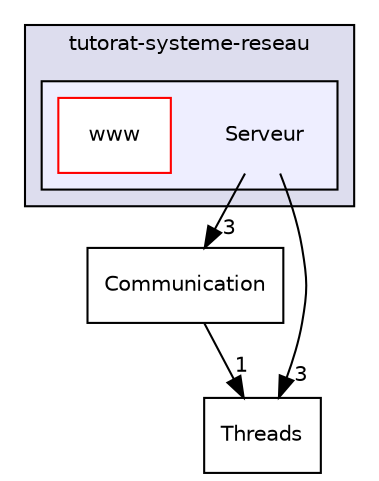 digraph "/home/antoine/tutorat-systeme-reseau/Serveur" {
  compound=true
  node [ fontsize="10", fontname="Helvetica"];
  edge [ labelfontsize="10", labelfontname="Helvetica"];
  subgraph clusterdir_f04d228b1a322b3bbdec25c20c07c85b {
    graph [ bgcolor="#ddddee", pencolor="black", label="tutorat-systeme-reseau" fontname="Helvetica", fontsize="10", URL="dir_f04d228b1a322b3bbdec25c20c07c85b.html"]
  subgraph clusterdir_c2a949693ea518362705dc5b8b9375dd {
    graph [ bgcolor="#eeeeff", pencolor="black", label="" URL="dir_c2a949693ea518362705dc5b8b9375dd.html"];
    dir_c2a949693ea518362705dc5b8b9375dd [shape=plaintext label="Serveur"];
    dir_31f3f9e7410c8619d5b47d928d7af13b [shape=box label="www" color="red" fillcolor="white" style="filled" URL="dir_31f3f9e7410c8619d5b47d928d7af13b.html"];
  }
  }
  dir_26e2e883ac9d28299dfd1cd40cbf8b45 [shape=box label="Communication" URL="dir_26e2e883ac9d28299dfd1cd40cbf8b45.html"];
  dir_1fdaca9831a9b88cc76f929f0a2813aa [shape=box label="Threads" URL="dir_1fdaca9831a9b88cc76f929f0a2813aa.html"];
  dir_c2a949693ea518362705dc5b8b9375dd->dir_26e2e883ac9d28299dfd1cd40cbf8b45 [headlabel="3", labeldistance=1.5 headhref="dir_000003_000001.html"];
  dir_c2a949693ea518362705dc5b8b9375dd->dir_1fdaca9831a9b88cc76f929f0a2813aa [headlabel="3", labeldistance=1.5 headhref="dir_000003_000009.html"];
  dir_26e2e883ac9d28299dfd1cd40cbf8b45->dir_1fdaca9831a9b88cc76f929f0a2813aa [headlabel="1", labeldistance=1.5 headhref="dir_000001_000009.html"];
}
